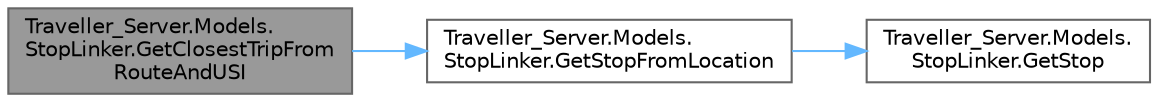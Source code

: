digraph "Traveller_Server.Models.StopLinker.GetClosestTripFromRouteAndUSI"
{
 // LATEX_PDF_SIZE
  bgcolor="transparent";
  edge [fontname=Helvetica,fontsize=10,labelfontname=Helvetica,labelfontsize=10];
  node [fontname=Helvetica,fontsize=10,shape=box,height=0.2,width=0.4];
  rankdir="LR";
  Node1 [label="Traveller_Server.Models.\lStopLinker.GetClosestTripFrom\lRouteAndUSI",height=0.2,width=0.4,color="gray40", fillcolor="grey60", style="filled", fontcolor="black",tooltip="Get the closest trip for the given route and user stop info."];
  Node1 -> Node2 [color="steelblue1",style="solid"];
  Node2 [label="Traveller_Server.Models.\lStopLinker.GetStopFromLocation",height=0.2,width=0.4,color="grey40", fillcolor="white", style="filled",URL="$class_traveller___server_1_1_models_1_1_stop_linker.html#af41d2705319359a722105ec1e6b3d2ca",tooltip="Get a GTFS Stop from a Location."];
  Node2 -> Node3 [color="steelblue1",style="solid"];
  Node3 [label="Traveller_Server.Models.\lStopLinker.GetStop",height=0.2,width=0.4,color="grey40", fillcolor="white", style="filled",URL="$class_traveller___server_1_1_models_1_1_stop_linker.html#a061ad69b5a542103ac2ad7c251ece1ca",tooltip="Function to get a GTFS stop from latitude and longitude."];
}
